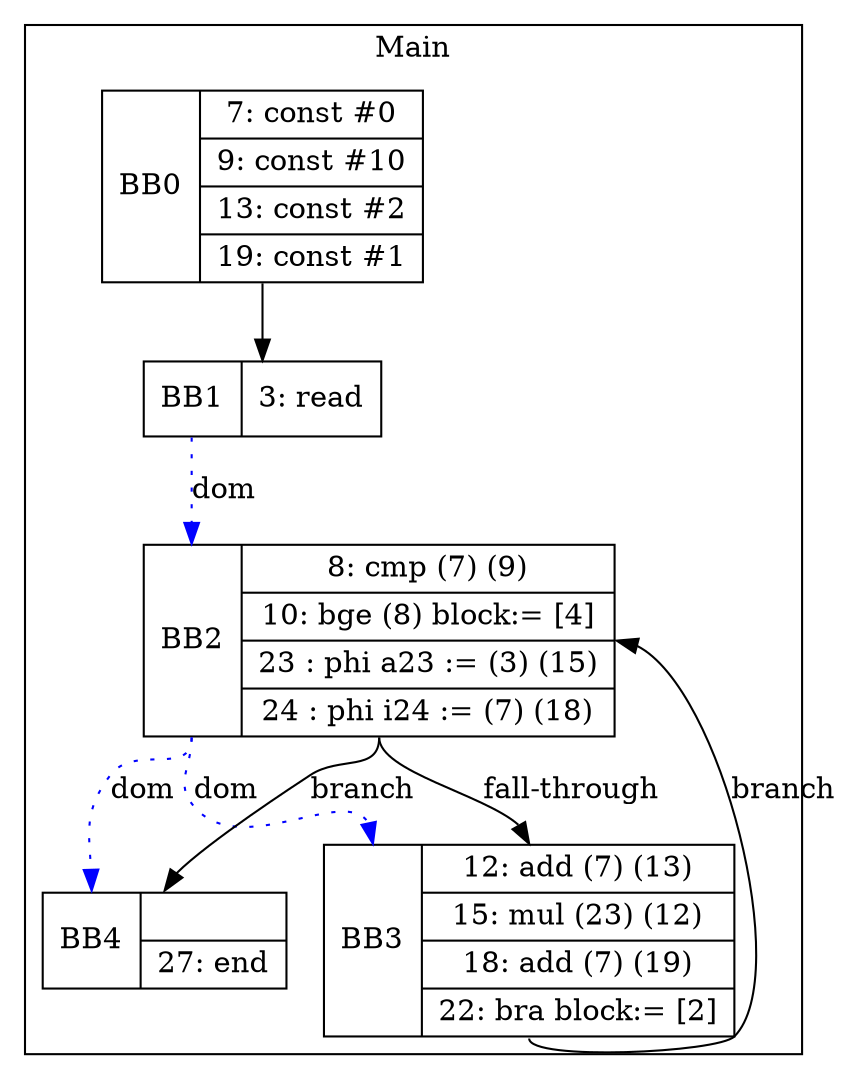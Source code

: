 digraph G {
node [shape=record];
subgraph cluster_main{
label = "Main";
BB0 [shape=record, label="<b>BB0|{7: const #0|9: const #10|13: const #2|19: const #1}"];
BB1 [shape=record, label="<b>BB1|{3: read}"];
BB2 [shape=record, label="<b>BB2|{8: cmp (7) (9)|10: bge (8) block:= [4]|23 : phi a23 := (3) (15)|24 : phi i24 := (7) (18)}"];
BB3 [shape=record, label="<b>BB3|{12: add (7) (13)|15: mul (23) (12)|18: add (7) (19)|22: bra block:= [2]}"];
BB4 [shape=record, label="<b>BB4|{|27: end}"];
}
BB0:s -> BB1:n ;
BB2:b -> BB3:b [color=blue, style=dotted, label="dom"];
BB2:b -> BB4:b [color=blue, style=dotted, label="dom"];
BB1:b -> BB2:b [color=blue, style=dotted, label="dom"];
BB2:s -> BB4:n [label="branch"];
BB3:s -> BB2:e [label="branch"];
BB2:s -> BB3:n [label="fall-through"];
}
